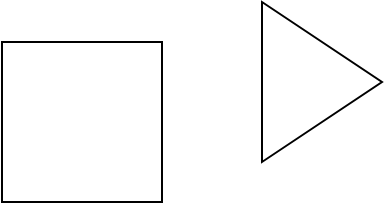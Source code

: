<mxfile version="20.3.6" type="github">
  <diagram id="4a7-2WE8xKxB6OBSDGvC" name="Pagina-1">
    <mxGraphModel dx="1422" dy="754" grid="1" gridSize="10" guides="1" tooltips="1" connect="1" arrows="1" fold="1" page="1" pageScale="1" pageWidth="827" pageHeight="1169" math="0" shadow="0">
      <root>
        <mxCell id="0" />
        <mxCell id="1" parent="0" />
        <mxCell id="JzJS7d3UGRgkjg6-kvfK-1" value="" style="whiteSpace=wrap;html=1;aspect=fixed;" vertex="1" parent="1">
          <mxGeometry x="110" y="110" width="80" height="80" as="geometry" />
        </mxCell>
        <mxCell id="JzJS7d3UGRgkjg6-kvfK-2" value="" style="triangle;whiteSpace=wrap;html=1;" vertex="1" parent="1">
          <mxGeometry x="240" y="90" width="60" height="80" as="geometry" />
        </mxCell>
      </root>
    </mxGraphModel>
  </diagram>
</mxfile>
